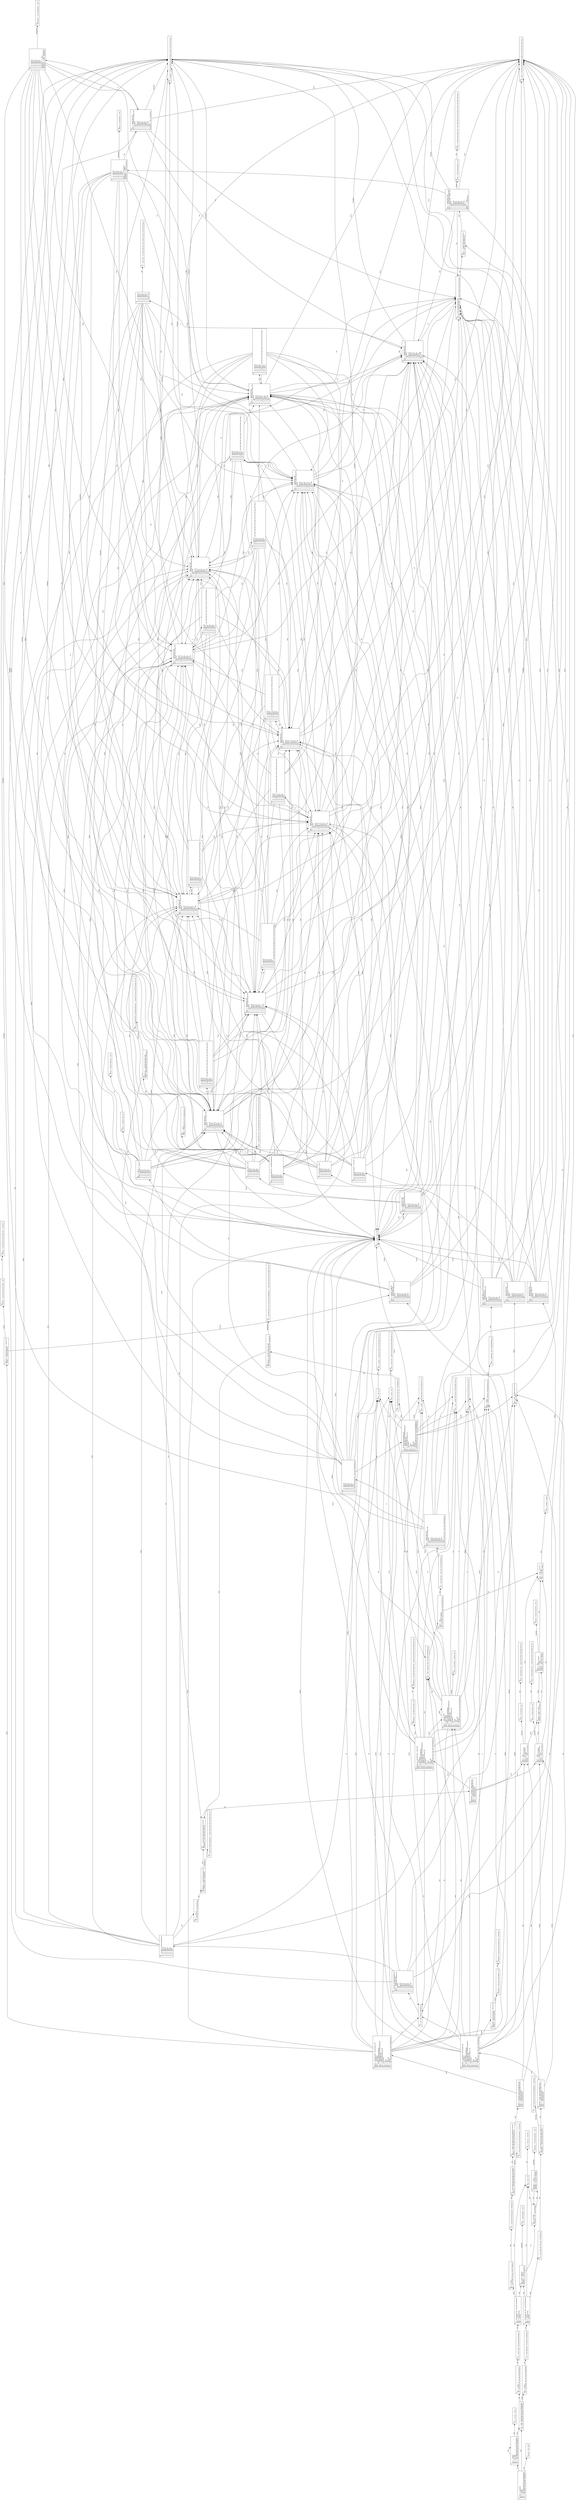 digraph y {
	edge [fontsize=10];
	node [shape=box,fontsize=10];
	orientation=landscape;
	rankdir=LR;
	/*
	margin=0.2;
	page="8.27,11.69"; // for A4 printing
	ratio=auto;
	*/

	q0 [label="0:\l  $accept -> . Prg $end\l  Prg -> . { $end }\l  Prg -> . Fct Prg\l  Fct -> . Tint Tmain $$1 TPo Args TPf BodyMain\l  Fct -> . Tint Tid $$2 TPo Args $$3 TPf BodyFct\l"];
	q1 [label="1:\l  Fct -> Tint . Tmain $$1 TPo Args TPf BodyMain\l  Fct -> Tint . Tid $$2 TPo Args $$3 TPf BodyFct\l"];
	q2 [label="2:\l  $accept -> Prg . $end\l"];
	q3 [label="3:\l  Prg -> . { $end }\l  Prg -> . Fct Prg\l  Prg -> Fct . Prg\l  Fct -> . Tint Tmain $$1 TPo Args TPf BodyMain\l  Fct -> . Tint Tid $$2 TPo Args $$3 TPf BodyFct\l"];
	q4 [label="4:\l  $$1 -> . { TPo }\l  Fct -> Tint Tmain . $$1 TPo Args TPf BodyMain\l"];
	q5 [label="5:\l  $$2 -> . { TPo }\l  Fct -> Tint Tid . $$2 TPo Args $$3 TPf BodyFct\l"];
	q6 [label="6:\l  Prg -> Fct Prg . { $end }\l"];
	q7 [label="7:\l  Fct -> Tint Tmain $$1 . TPo Args TPf BodyMain\l"];
	q8 [label="8:\l  Fct -> Tint Tid $$2 . TPo Args $$3 TPf BodyFct\l"];
	q9 [label="9:\l  Fct -> Tint Tmain $$1 TPo . Args TPf BodyMain\l  Args -> . { TPf }\l  Args -> . Arg ListeArgs\l  Arg -> . Tint Tid\l"];
	q10 [label="10:\l  Fct -> Tint Tid $$2 TPo . Args $$3 TPf BodyFct\l  Args -> . { TPf }\l  Args -> . Arg ListeArgs\l  Arg -> . Tint Tid\l"];
	q11 [label="11:\l  Arg -> Tint . Tid\l"];
	q12 [label="12:\l  Fct -> Tint Tmain $$1 TPo Args . TPf BodyMain\l"];
	q13 [label="13:\l  Args -> Arg . ListeArgs\l  ListeArgs -> . { TPf }\l  ListeArgs -> . Tvir Arg ListeArgs\l"];
	q14 [label="14:\l  $$3 -> . { TPf }\l  Fct -> Tint Tid $$2 TPo Args . $$3 TPf BodyFct\l"];
	q15 [label="15:\l  Arg -> Tint Tid . { Tvir TPf }\l"];
	q16 [label="16:\l  Fct -> Tint Tmain $$1 TPo Args TPf . BodyMain\l  BodyMain -> . TAo Decls Instrs Return TAf\l"];
	q17 [label="17:\l  Arg -> . Tint Tid\l  ListeArgs -> Tvir . Arg ListeArgs\l"];
	q18 [label="18:\l  Args -> Arg ListeArgs . { TPf }\l"];
	q19 [label="19:\l  Fct -> Tint Tid $$2 TPo Args $$3 . TPf BodyFct\l"];
	q20 [label="20:\l  BodyMain -> TAo . Decls Instrs Return TAf\l  Decls -> . { Tprint Tid Treturn Twhile Tfor Tif }\l  Decls -> . Tconst DeclList Tpv\l  Decls -> . Tint DeclList Tpv\l"];
	q21 [label="21:\l  Fct -> Tint Tmain $$1 TPo Args TPf BodyMain . { Tint $end }\l"];
	q22 [label="22:\l  ListeArgs -> . { TPf }\l  ListeArgs -> . Tvir Arg ListeArgs\l  ListeArgs -> Tvir Arg . ListeArgs\l"];
	q23 [label="23:\l  Fct -> Tint Tid $$2 TPo Args $$3 TPf . BodyFct\l  BodyFct -> . TAo $$4 Decls Instrs Return TAf\l"];
	q24 [label="24:\l  Decl1 -> . Tid\l  Decl1 -> . Tid $$11 Tegal E\l  Decls -> Tint . DeclList Tpv\l  DeclList -> . Decl1\l  DeclList -> . Decl1 Tvir DeclList\l"];
	q25 [label="25:\l  Decl1 -> . Tid\l  Decl1 -> . Tid $$11 Tegal E\l  Decls -> Tconst . DeclList Tpv\l  DeclList -> . Decl1\l  DeclList -> . Decl1 Tvir DeclList\l"];
	q26 [label="26:\l  BodyMain -> TAo Decls . Instrs Return TAf\l  Instrs -> . { Treturn }\l  Instrs -> . Instr Instrs\l  If -> . Tif TPo E TPf $$7 BodyBoucle\l  While -> . Twhile $$8 TPo E TPf $$9 BodyBoucle\l  Invoc -> . Tprint TPo E TPf\l  Invoc -> . Tid TPo $$10 Params TPf\l  Aff -> . Tid Tegal E\l  Instr -> . If\l  Instr -> . While\l  Instr -> . For\l  Instr -> . Invoc Tpv\l  Instr -> . Aff Tpv\l  For -> . Tfor TPo Decl1 Tpv E Tpv Instr TPf BodyBoucle\l"];
	q27 [label="27:\l  ListeArgs -> Tvir Arg ListeArgs . { TPf }\l"];
	q28 [label="28:\l  $$4 -> . { Tprint Tid Treturn Tconst Twhile Tfor Tif Tint }\l  BodyFct -> TAo . $$4 Decls Instrs Return TAf\l"];
	q29 [label="29:\l  Fct -> Tint Tid $$2 TPo Args $$3 TPf BodyFct . { Tint $end }\l"];
	q30 [label="30:\l  Decl1 -> Tid . { Tvir Tpv }\l  $$11 -> . { Tegal }\l  Decl1 -> Tid . $$11 Tegal E\l"];
	q31 [label="31:\l  DeclList -> Decl1 . { Tpv }\l  DeclList -> Decl1 . Tvir DeclList\l"];
	q32 [label="32:\l  Decls -> Tint DeclList . Tpv\l"];
	q33 [label="33:\l  Decls -> Tconst DeclList . Tpv\l"];
	q34 [label="34:\l  If -> Tif . TPo E TPf $$7 BodyBoucle\l"];
	q35 [label="35:\l  For -> Tfor . TPo Decl1 Tpv E Tpv Instr TPf BodyBoucle\l"];
	q36 [label="36:\l  $$8 -> . { TPo }\l  While -> Twhile . $$8 TPo E TPf $$9 BodyBoucle\l"];
	q37 [label="37:\l  Invoc -> Tid . TPo $$10 Params TPf\l  Aff -> Tid . Tegal E\l"];
	q38 [label="38:\l  Invoc -> Tprint . TPo E TPf\l"];
	q39 [label="39:\l  BodyMain -> TAo Decls Instrs . Return TAf\l  Return -> . Treturn E $$6 Tpv\l"];
	q40 [label="40:\l  Instrs -> . { Treturn TAf }\l  Instrs -> . Instr Instrs\l  Instrs -> Instr . Instrs\l  If -> . Tif TPo E TPf $$7 BodyBoucle\l  While -> . Twhile $$8 TPo E TPf $$9 BodyBoucle\l  Invoc -> . Tprint TPo E TPf\l  Invoc -> . Tid TPo $$10 Params TPf\l  Aff -> . Tid Tegal E\l  Instr -> . If\l  Instr -> . While\l  Instr -> . For\l  Instr -> . Invoc Tpv\l  Instr -> . Aff Tpv\l  For -> . Tfor TPo Decl1 Tpv E Tpv Instr TPf BodyBoucle\l"];
	q41 [label="41:\l  Instr -> If . { Tprint Tid Treturn TPf TAf Twhile Tfor Tif }\l"];
	q42 [label="42:\l  Instr -> While . { Tprint Tid Treturn TPf TAf Twhile Tfor Tif }\l"];
	q43 [label="43:\l  Instr -> Invoc . Tpv\l"];
	q44 [label="44:\l  Instr -> Aff . Tpv\l"];
	q45 [label="45:\l  Instr -> For . { Tprint Tid Treturn TPf TAf Twhile Tfor Tif }\l"];
	q46 [label="46:\l  BodyFct -> TAo $$4 . Decls Instrs Return TAf\l  Decls -> . { Tprint Tid Treturn Twhile Tfor Tif }\l  Decls -> . Tconst DeclList Tpv\l  Decls -> . Tint DeclList Tpv\l"];
	q47 [label="47:\l  Decl1 -> Tid $$11 . Tegal E\l"];
	q48 [label="48:\l  Decl1 -> . Tid\l  Decl1 -> . Tid $$11 Tegal E\l  DeclList -> . Decl1\l  DeclList -> . Decl1 Tvir DeclList\l  DeclList -> Decl1 Tvir . DeclList\l"];
	q49 [label="49:\l  Decls -> Tint DeclList Tpv . { Tprint Tid Treturn TAf Twhile Tfor Tif }\l"];
	q50 [label="50:\l  Decls -> Tconst DeclList Tpv . { Tprint Tid Treturn TAf Twhile Tfor Tif }\l"];
	q51 [label="51:\l  If -> Tif TPo . E TPf $$7 BodyBoucle\l  Invoc -> . Tprint TPo E TPf\l  Invoc -> . Tid TPo $$10 Params TPf\l  E -> . Tnumber\l  E -> . Tid\l  E -> . E Tplus E\l  E -> . E Tless E\l  E -> . E Tfois E\l  E -> . E Tdiv E\l  E -> . E Tcmp E\l  E -> . E Tinf E\l  E -> . E Tsup E\l  E -> . E Tand E\l  E -> . E Tor E\l  E -> . TPo E TPf\l  E -> . Invoc\l"];
	q52 [label="52:\l  Decl1 -> . Tid\l  Decl1 -> . Tid $$11 Tegal E\l  For -> Tfor TPo . Decl1 Tpv E Tpv Instr TPf BodyBoucle\l"];
	q53 [label="53:\l  While -> Twhile $$8 . TPo E TPf $$9 BodyBoucle\l"];
	q54 [label="54:\l  $$10 -> . { Tprint Tid Tnumber TPf TPo }\l  Invoc -> Tid TPo . $$10 Params TPf\l"];
	q55 [label="55:\l  Invoc -> . Tprint TPo E TPf\l  Invoc -> . Tid TPo $$10 Params TPf\l  Aff -> Tid Tegal . E\l  E -> . Tnumber\l  E -> . Tid\l  E -> . E Tplus E\l  E -> . E Tless E\l  E -> . E Tfois E\l  E -> . E Tdiv E\l  E -> . E Tcmp E\l  E -> . E Tinf E\l  E -> . E Tsup E\l  E -> . E Tand E\l  E -> . E Tor E\l  E -> . TPo E TPf\l  E -> . Invoc\l"];
	q56 [label="56:\l  Invoc -> . Tprint TPo E TPf\l  Invoc -> Tprint TPo . E TPf\l  Invoc -> . Tid TPo $$10 Params TPf\l  E -> . Tnumber\l  E -> . Tid\l  E -> . E Tplus E\l  E -> . E Tless E\l  E -> . E Tfois E\l  E -> . E Tdiv E\l  E -> . E Tcmp E\l  E -> . E Tinf E\l  E -> . E Tsup E\l  E -> . E Tand E\l  E -> . E Tor E\l  E -> . TPo E TPf\l  E -> . Invoc\l"];
	q57 [label="57:\l  Return -> Treturn . E $$6 Tpv\l  Invoc -> . Tprint TPo E TPf\l  Invoc -> . Tid TPo $$10 Params TPf\l  E -> . Tnumber\l  E -> . Tid\l  E -> . E Tplus E\l  E -> . E Tless E\l  E -> . E Tfois E\l  E -> . E Tdiv E\l  E -> . E Tcmp E\l  E -> . E Tinf E\l  E -> . E Tsup E\l  E -> . E Tand E\l  E -> . E Tor E\l  E -> . TPo E TPf\l  E -> . Invoc\l"];
	q58 [label="58:\l  BodyMain -> TAo Decls Instrs Return . TAf\l"];
	q59 [label="59:\l  Instrs -> Instr Instrs . { Treturn TAf }\l"];
	q60 [label="60:\l  Instr -> Invoc Tpv . { Tprint Tid Treturn TPf TAf Twhile Tfor Tif }\l"];
	q61 [label="61:\l  Instr -> Aff Tpv . { Tprint Tid Treturn TPf TAf Twhile Tfor Tif }\l"];
	q62 [label="62:\l  BodyFct -> TAo $$4 Decls . Instrs Return TAf\l  Instrs -> . { Treturn }\l  Instrs -> . Instr Instrs\l  If -> . Tif TPo E TPf $$7 BodyBoucle\l  While -> . Twhile $$8 TPo E TPf $$9 BodyBoucle\l  Invoc -> . Tprint TPo E TPf\l  Invoc -> . Tid TPo $$10 Params TPf\l  Aff -> . Tid Tegal E\l  Instr -> . If\l  Instr -> . While\l  Instr -> . For\l  Instr -> . Invoc Tpv\l  Instr -> . Aff Tpv\l  For -> . Tfor TPo Decl1 Tpv E Tpv Instr TPf BodyBoucle\l"];
	q63 [label="63:\l  Invoc -> . Tprint TPo E TPf\l  Invoc -> . Tid TPo $$10 Params TPf\l  Decl1 -> Tid $$11 Tegal . E\l  E -> . Tnumber\l  E -> . Tid\l  E -> . E Tplus E\l  E -> . E Tless E\l  E -> . E Tfois E\l  E -> . E Tdiv E\l  E -> . E Tcmp E\l  E -> . E Tinf E\l  E -> . E Tsup E\l  E -> . E Tand E\l  E -> . E Tor E\l  E -> . TPo E TPf\l  E -> . Invoc\l"];
	q64 [label="64:\l  DeclList -> Decl1 Tvir DeclList . { Tpv }\l"];
	q65 [label="65:\l  Invoc -> . Tprint TPo E TPf\l  Invoc -> . Tid TPo $$10 Params TPf\l  E -> . Tnumber\l  E -> . Tid\l  E -> . E Tplus E\l  E -> . E Tless E\l  E -> . E Tfois E\l  E -> . E Tdiv E\l  E -> . E Tcmp E\l  E -> . E Tinf E\l  E -> . E Tsup E\l  E -> . E Tand E\l  E -> . E Tor E\l  E -> . TPo E TPf\l  E -> TPo . E TPf\l  E -> . Invoc\l"];
	q66 [label="66:\l  E -> Tnumber . { Tor Tand Tfois Tdiv Tless Tplus Tvir Tpv TPf Tsup Tinf Tcmp }\l"];
	q67 [label="67:\l  Invoc -> Tid . TPo $$10 Params TPf\l  E -> Tid . { Tor Tand Tfois Tdiv Tless Tplus Tvir Tpv TPf Tsup Tinf Tcmp }\l"];
	q68 [label="68:\l  If -> Tif TPo E . TPf $$7 BodyBoucle\l  E -> E . Tplus E\l  E -> E . Tless E\l  E -> E . Tfois E\l  E -> E . Tdiv E\l  E -> E . Tcmp E\l  E -> E . Tinf E\l  E -> E . Tsup E\l  E -> E . Tand E\l  E -> E . Tor E\l"];
	q69 [label="69:\l  E -> Invoc . { Tor Tand Tfois Tdiv Tless Tplus Tvir Tpv TPf Tsup Tinf Tcmp }\l"];
	q70 [label="70:\l  For -> Tfor TPo Decl1 . Tpv E Tpv Instr TPf BodyBoucle\l"];
	q71 [label="71:\l  While -> Twhile $$8 TPo . E TPf $$9 BodyBoucle\l  Invoc -> . Tprint TPo E TPf\l  Invoc -> . Tid TPo $$10 Params TPf\l  E -> . Tnumber\l  E -> . Tid\l  E -> . E Tplus E\l  E -> . E Tless E\l  E -> . E Tfois E\l  E -> . E Tdiv E\l  E -> . E Tcmp E\l  E -> . E Tinf E\l  E -> . E Tsup E\l  E -> . E Tand E\l  E -> . E Tor E\l  E -> . TPo E TPf\l  E -> . Invoc\l"];
	q72 [label="72:\l  Invoc -> . Tprint TPo E TPf\l  Invoc -> . Tid TPo $$10 Params TPf\l  Invoc -> Tid TPo $$10 . Params TPf\l  E -> . Tnumber\l  E -> . Tid\l  E -> . E Tplus E\l  E -> . E Tless E\l  E -> . E Tfois E\l  E -> . E Tdiv E\l  E -> . E Tcmp E\l  E -> . E Tinf E\l  E -> . E Tsup E\l  E -> . E Tand E\l  E -> . E Tor E\l  E -> . TPo E TPf\l  E -> . Invoc\l  Params -> . { TPf }\l  Params -> . E ParamNext\l"];
	q73 [label="73:\l  Aff -> Tid Tegal E . { Tpv }\l  E -> E . Tplus E\l  E -> E . Tless E\l  E -> E . Tfois E\l  E -> E . Tdiv E\l  E -> E . Tcmp E\l  E -> E . Tinf E\l  E -> E . Tsup E\l  E -> E . Tand E\l  E -> E . Tor E\l"];
	q74 [label="74:\l  Invoc -> Tprint TPo E . TPf\l  E -> E . Tplus E\l  E -> E . Tless E\l  E -> E . Tfois E\l  E -> E . Tdiv E\l  E -> E . Tcmp E\l  E -> E . Tinf E\l  E -> E . Tsup E\l  E -> E . Tand E\l  E -> E . Tor E\l"];
	q75 [label="75:\l  $$6 -> . { Tpv }\l  Return -> Treturn E . $$6 Tpv\l  E -> E . Tplus E\l  E -> E . Tless E\l  E -> E . Tfois E\l  E -> E . Tdiv E\l  E -> E . Tcmp E\l  E -> E . Tinf E\l  E -> E . Tsup E\l  E -> E . Tand E\l  E -> E . Tor E\l"];
	q76 [label="76:\l  BodyMain -> TAo Decls Instrs Return TAf . { Tint $end }\l"];
	q77 [label="77:\l  BodyFct -> TAo $$4 Decls Instrs . Return TAf\l  Return -> . Treturn E $$6 Tpv\l"];
	q78 [label="78:\l  Decl1 -> Tid $$11 Tegal E . { Tvir Tpv }\l  E -> E . Tplus E\l  E -> E . Tless E\l  E -> E . Tfois E\l  E -> E . Tdiv E\l  E -> E . Tcmp E\l  E -> E . Tinf E\l  E -> E . Tsup E\l  E -> E . Tand E\l  E -> E . Tor E\l"];
	q79 [label="79:\l  E -> E . Tplus E\l  E -> E . Tless E\l  E -> E . Tfois E\l  E -> E . Tdiv E\l  E -> E . Tcmp E\l  E -> E . Tinf E\l  E -> E . Tsup E\l  E -> E . Tand E\l  E -> E . Tor E\l  E -> TPo E . TPf\l"];
	q80 [label="80:\l  Invoc -> . Tprint TPo E TPf\l  Invoc -> . Tid TPo $$10 Params TPf\l  E -> . Tnumber\l  E -> . Tid\l  E -> . E Tplus E\l  E -> . E Tless E\l  E -> . E Tfois E\l  E -> . E Tdiv E\l  E -> . E Tcmp E\l  E -> E Tcmp . E\l  E -> . E Tinf E\l  E -> . E Tsup E\l  E -> . E Tand E\l  E -> . E Tor E\l  E -> . TPo E TPf\l  E -> . Invoc\l"];
	q81 [label="81:\l  Invoc -> . Tprint TPo E TPf\l  Invoc -> . Tid TPo $$10 Params TPf\l  E -> . Tnumber\l  E -> . Tid\l  E -> . E Tplus E\l  E -> . E Tless E\l  E -> . E Tfois E\l  E -> . E Tdiv E\l  E -> . E Tcmp E\l  E -> . E Tinf E\l  E -> E Tinf . E\l  E -> . E Tsup E\l  E -> . E Tand E\l  E -> . E Tor E\l  E -> . TPo E TPf\l  E -> . Invoc\l"];
	q82 [label="82:\l  Invoc -> . Tprint TPo E TPf\l  Invoc -> . Tid TPo $$10 Params TPf\l  E -> . Tnumber\l  E -> . Tid\l  E -> . E Tplus E\l  E -> . E Tless E\l  E -> . E Tfois E\l  E -> . E Tdiv E\l  E -> . E Tcmp E\l  E -> . E Tinf E\l  E -> . E Tsup E\l  E -> E Tsup . E\l  E -> . E Tand E\l  E -> . E Tor E\l  E -> . TPo E TPf\l  E -> . Invoc\l"];
	q83 [label="83:\l  $$7 -> . { TAo }\l  If -> Tif TPo E TPf . $$7 BodyBoucle\l"];
	q84 [label="84:\l  Invoc -> . Tprint TPo E TPf\l  Invoc -> . Tid TPo $$10 Params TPf\l  E -> . Tnumber\l  E -> . Tid\l  E -> . E Tplus E\l  E -> E Tplus . E\l  E -> . E Tless E\l  E -> . E Tfois E\l  E -> . E Tdiv E\l  E -> . E Tcmp E\l  E -> . E Tinf E\l  E -> . E Tsup E\l  E -> . E Tand E\l  E -> . E Tor E\l  E -> . TPo E TPf\l  E -> . Invoc\l"];
	q85 [label="85:\l  Invoc -> . Tprint TPo E TPf\l  Invoc -> . Tid TPo $$10 Params TPf\l  E -> . Tnumber\l  E -> . Tid\l  E -> . E Tplus E\l  E -> . E Tless E\l  E -> E Tless . E\l  E -> . E Tfois E\l  E -> . E Tdiv E\l  E -> . E Tcmp E\l  E -> . E Tinf E\l  E -> . E Tsup E\l  E -> . E Tand E\l  E -> . E Tor E\l  E -> . TPo E TPf\l  E -> . Invoc\l"];
	q86 [label="86:\l  Invoc -> . Tprint TPo E TPf\l  Invoc -> . Tid TPo $$10 Params TPf\l  E -> . Tnumber\l  E -> . Tid\l  E -> . E Tplus E\l  E -> . E Tless E\l  E -> . E Tfois E\l  E -> . E Tdiv E\l  E -> E Tdiv . E\l  E -> . E Tcmp E\l  E -> . E Tinf E\l  E -> . E Tsup E\l  E -> . E Tand E\l  E -> . E Tor E\l  E -> . TPo E TPf\l  E -> . Invoc\l"];
	q87 [label="87:\l  Invoc -> . Tprint TPo E TPf\l  Invoc -> . Tid TPo $$10 Params TPf\l  E -> . Tnumber\l  E -> . Tid\l  E -> . E Tplus E\l  E -> . E Tless E\l  E -> . E Tfois E\l  E -> E Tfois . E\l  E -> . E Tdiv E\l  E -> . E Tcmp E\l  E -> . E Tinf E\l  E -> . E Tsup E\l  E -> . E Tand E\l  E -> . E Tor E\l  E -> . TPo E TPf\l  E -> . Invoc\l"];
	q88 [label="88:\l  Invoc -> . Tprint TPo E TPf\l  Invoc -> . Tid TPo $$10 Params TPf\l  E -> . Tnumber\l  E -> . Tid\l  E -> . E Tplus E\l  E -> . E Tless E\l  E -> . E Tfois E\l  E -> . E Tdiv E\l  E -> . E Tcmp E\l  E -> . E Tinf E\l  E -> . E Tsup E\l  E -> . E Tand E\l  E -> E Tand . E\l  E -> . E Tor E\l  E -> . TPo E TPf\l  E -> . Invoc\l"];
	q89 [label="89:\l  Invoc -> . Tprint TPo E TPf\l  Invoc -> . Tid TPo $$10 Params TPf\l  E -> . Tnumber\l  E -> . Tid\l  E -> . E Tplus E\l  E -> . E Tless E\l  E -> . E Tfois E\l  E -> . E Tdiv E\l  E -> . E Tcmp E\l  E -> . E Tinf E\l  E -> . E Tsup E\l  E -> . E Tand E\l  E -> . E Tor E\l  E -> E Tor . E\l  E -> . TPo E TPf\l  E -> . Invoc\l"];
	q90 [label="90:\l  Invoc -> . Tprint TPo E TPf\l  Invoc -> . Tid TPo $$10 Params TPf\l  E -> . Tnumber\l  E -> . Tid\l  E -> . E Tplus E\l  E -> . E Tless E\l  E -> . E Tfois E\l  E -> . E Tdiv E\l  E -> . E Tcmp E\l  E -> . E Tinf E\l  E -> . E Tsup E\l  E -> . E Tand E\l  E -> . E Tor E\l  E -> . TPo E TPf\l  E -> . Invoc\l  For -> Tfor TPo Decl1 Tpv . E Tpv Instr TPf BodyBoucle\l"];
	q91 [label="91:\l  While -> Twhile $$8 TPo E . TPf $$9 BodyBoucle\l  E -> E . Tplus E\l  E -> E . Tless E\l  E -> E . Tfois E\l  E -> E . Tdiv E\l  E -> E . Tcmp E\l  E -> E . Tinf E\l  E -> E . Tsup E\l  E -> E . Tand E\l  E -> E . Tor E\l"];
	q92 [label="92:\l  E -> E . Tplus E\l  E -> E . Tless E\l  E -> E . Tfois E\l  E -> E . Tdiv E\l  E -> E . Tcmp E\l  E -> E . Tinf E\l  E -> E . Tsup E\l  E -> E . Tand E\l  E -> E . Tor E\l  Params -> E . ParamNext\l  ParamNext -> . { TPf }\l  ParamNext -> . Tvir E ParamNext\l"];
	q93 [label="93:\l  Invoc -> Tid TPo $$10 Params . TPf\l"];
	q94 [label="94:\l  Invoc -> Tprint TPo E TPf . { Tor Tand Tfois Tdiv Tless Tplus Tvir Tpv TPf Tsup Tinf Tcmp }\l"];
	q95 [label="95:\l  Return -> Treturn E $$6 . Tpv\l"];
	q96 [label="96:\l  BodyFct -> TAo $$4 Decls Instrs Return . TAf\l"];
	q97 [label="97:\l  E -> TPo E TPf . { Tor Tand Tfois Tdiv Tless Tplus Tvir Tpv TPf Tsup Tinf Tcmp }\l"];
	q98 [label="98:\l  E -> E . Tplus E\l  E -> E . Tless E\l  E -> E . Tfois E\l  E -> E . Tdiv E\l  E -> E . Tcmp E\l  E -> E Tcmp E . { Tor Tand Tfois Tdiv Tless Tplus Tvir Tpv TPf Tsup Tinf Tcmp }\l  E -> E . Tinf E\l  E -> E . Tsup E\l  E -> E . Tand E\l  E -> E . Tor E\l"];
	q99 [label="99:\l  E -> E . Tplus E\l  E -> E . Tless E\l  E -> E . Tfois E\l  E -> E . Tdiv E\l  E -> E . Tcmp E\l  E -> E . Tinf E\l  E -> E Tinf E . { Tor Tand Tfois Tdiv Tless Tplus Tvir Tpv TPf Tsup Tinf Tcmp }\l  E -> E . Tsup E\l  E -> E . Tand E\l  E -> E . Tor E\l"];
	q100 [label="100:\l  E -> E . Tplus E\l  E -> E . Tless E\l  E -> E . Tfois E\l  E -> E . Tdiv E\l  E -> E . Tcmp E\l  E -> E . Tinf E\l  E -> E . Tsup E\l  E -> E Tsup E . { Tor Tand Tfois Tdiv Tless Tplus Tvir Tpv TPf Tsup Tinf Tcmp }\l  E -> E . Tand E\l  E -> E . Tor E\l"];
	q101 [label="101:\l  BodyBoucle -> . TAo $$5 Decls Instrs TAf\l  If -> Tif TPo E TPf $$7 . BodyBoucle\l"];
	q102 [label="102:\l  E -> E . Tplus E\l  E -> E Tplus E . { Tor Tand Tfois Tdiv Tless Tplus Tvir Tpv TPf Tsup Tinf Tcmp }\l  E -> E . Tless E\l  E -> E . Tfois E\l  E -> E . Tdiv E\l  E -> E . Tcmp E\l  E -> E . Tinf E\l  E -> E . Tsup E\l  E -> E . Tand E\l  E -> E . Tor E\l"];
	q103 [label="103:\l  E -> E . Tplus E\l  E -> E . Tless E\l  E -> E Tless E . { Tor Tand Tfois Tdiv Tless Tplus Tvir Tpv TPf Tsup Tinf Tcmp }\l  E -> E . Tfois E\l  E -> E . Tdiv E\l  E -> E . Tcmp E\l  E -> E . Tinf E\l  E -> E . Tsup E\l  E -> E . Tand E\l  E -> E . Tor E\l"];
	q104 [label="104:\l  E -> E . Tplus E\l  E -> E . Tless E\l  E -> E . Tfois E\l  E -> E . Tdiv E\l  E -> E Tdiv E . { Tor Tand Tfois Tdiv Tless Tplus Tvir Tpv TPf Tsup Tinf Tcmp }\l  E -> E . Tcmp E\l  E -> E . Tinf E\l  E -> E . Tsup E\l  E -> E . Tand E\l  E -> E . Tor E\l"];
	q105 [label="105:\l  E -> E . Tplus E\l  E -> E . Tless E\l  E -> E . Tfois E\l  E -> E Tfois E . { Tor Tand Tfois Tdiv Tless Tplus Tvir Tpv TPf Tsup Tinf Tcmp }\l  E -> E . Tdiv E\l  E -> E . Tcmp E\l  E -> E . Tinf E\l  E -> E . Tsup E\l  E -> E . Tand E\l  E -> E . Tor E\l"];
	q106 [label="106:\l  E -> E . Tplus E\l  E -> E . Tless E\l  E -> E . Tfois E\l  E -> E . Tdiv E\l  E -> E . Tcmp E\l  E -> E . Tinf E\l  E -> E . Tsup E\l  E -> E . Tand E\l  E -> E Tand E . { Tor Tand Tfois Tdiv Tless Tplus Tvir Tpv TPf Tsup Tinf Tcmp }\l  E -> E . Tor E\l"];
	q107 [label="107:\l  E -> E . Tplus E\l  E -> E . Tless E\l  E -> E . Tfois E\l  E -> E . Tdiv E\l  E -> E . Tcmp E\l  E -> E . Tinf E\l  E -> E . Tsup E\l  E -> E . Tand E\l  E -> E . Tor E\l  E -> E Tor E . { Tor Tand Tfois Tdiv Tless Tplus Tvir Tpv TPf Tsup Tinf Tcmp }\l"];
	q108 [label="108:\l  E -> E . Tplus E\l  E -> E . Tless E\l  E -> E . Tfois E\l  E -> E . Tdiv E\l  E -> E . Tcmp E\l  E -> E . Tinf E\l  E -> E . Tsup E\l  E -> E . Tand E\l  E -> E . Tor E\l  For -> Tfor TPo Decl1 Tpv E . Tpv Instr TPf BodyBoucle\l"];
	q109 [label="109:\l  $$9 -> . { TAo }\l  While -> Twhile $$8 TPo E TPf . $$9 BodyBoucle\l"];
	q110 [label="110:\l  Invoc -> . Tprint TPo E TPf\l  Invoc -> . Tid TPo $$10 Params TPf\l  E -> . Tnumber\l  E -> . Tid\l  E -> . E Tplus E\l  E -> . E Tless E\l  E -> . E Tfois E\l  E -> . E Tdiv E\l  E -> . E Tcmp E\l  E -> . E Tinf E\l  E -> . E Tsup E\l  E -> . E Tand E\l  E -> . E Tor E\l  E -> . TPo E TPf\l  E -> . Invoc\l  ParamNext -> Tvir . E ParamNext\l"];
	q111 [label="111:\l  Params -> E ParamNext . { TPf }\l"];
	q112 [label="112:\l  Invoc -> Tid TPo $$10 Params TPf . { Tor Tand Tfois Tdiv Tless Tplus Tvir Tpv TPf Tsup Tinf Tcmp }\l"];
	q113 [label="113:\l  Return -> Treturn E $$6 Tpv . { TAf }\l"];
	q114 [label="114:\l  BodyFct -> TAo $$4 Decls Instrs Return TAf . { Tint $end }\l"];
	q115 [label="115:\l  $$5 -> . { Tprint Tid TAf Tconst Twhile Tfor Tif Tint }\l  BodyBoucle -> TAo . $$5 Decls Instrs TAf\l"];
	q116 [label="116:\l  If -> Tif TPo E TPf $$7 BodyBoucle . { Tprint Tid Treturn TPf TAf Twhile Tfor Tif }\l"];
	q117 [label="117:\l  If -> . Tif TPo E TPf $$7 BodyBoucle\l  While -> . Twhile $$8 TPo E TPf $$9 BodyBoucle\l  Invoc -> . Tprint TPo E TPf\l  Invoc -> . Tid TPo $$10 Params TPf\l  Aff -> . Tid Tegal E\l  Instr -> . If\l  Instr -> . While\l  Instr -> . For\l  Instr -> . Invoc Tpv\l  Instr -> . Aff Tpv\l  For -> . Tfor TPo Decl1 Tpv E Tpv Instr TPf BodyBoucle\l  For -> Tfor TPo Decl1 Tpv E Tpv . Instr TPf BodyBoucle\l"];
	q118 [label="118:\l  BodyBoucle -> . TAo $$5 Decls Instrs TAf\l  While -> Twhile $$8 TPo E TPf $$9 . BodyBoucle\l"];
	q119 [label="119:\l  E -> E . Tplus E\l  E -> E . Tless E\l  E -> E . Tfois E\l  E -> E . Tdiv E\l  E -> E . Tcmp E\l  E -> E . Tinf E\l  E -> E . Tsup E\l  E -> E . Tand E\l  E -> E . Tor E\l  ParamNext -> . { TPf }\l  ParamNext -> . Tvir E ParamNext\l  ParamNext -> Tvir E . ParamNext\l"];
	q120 [label="120:\l  BodyBoucle -> TAo $$5 . Decls Instrs TAf\l  Decls -> . { Tprint Tid TAf Twhile Tfor Tif }\l  Decls -> . Tconst DeclList Tpv\l  Decls -> . Tint DeclList Tpv\l"];
	q121 [label="121:\l  For -> Tfor TPo Decl1 Tpv E Tpv Instr . TPf BodyBoucle\l"];
	q122 [label="122:\l  While -> Twhile $$8 TPo E TPf $$9 BodyBoucle . { Tprint Tid Treturn TPf TAf Twhile Tfor Tif }\l"];
	q123 [label="123:\l  ParamNext -> Tvir E ParamNext . { TPf }\l"];
	q124 [label="124:\l  BodyBoucle -> TAo $$5 Decls . Instrs TAf\l  Instrs -> . { TAf }\l  Instrs -> . Instr Instrs\l  If -> . Tif TPo E TPf $$7 BodyBoucle\l  While -> . Twhile $$8 TPo E TPf $$9 BodyBoucle\l  Invoc -> . Tprint TPo E TPf\l  Invoc -> . Tid TPo $$10 Params TPf\l  Aff -> . Tid Tegal E\l  Instr -> . If\l  Instr -> . While\l  Instr -> . For\l  Instr -> . Invoc Tpv\l  Instr -> . Aff Tpv\l  For -> . Tfor TPo Decl1 Tpv E Tpv Instr TPf BodyBoucle\l"];
	q125 [label="125:\l  BodyBoucle -> . TAo $$5 Decls Instrs TAf\l  For -> Tfor TPo Decl1 Tpv E Tpv Instr TPf . BodyBoucle\l"];
	q126 [label="126:\l  BodyBoucle -> TAo $$5 Decls Instrs . TAf\l"];
	q127 [label="127:\l  For -> Tfor TPo Decl1 Tpv E Tpv Instr TPf BodyBoucle . { Tprint Tid Treturn TPf TAf Twhile Tfor Tif }\l"];
	q128 [label="128:\l  BodyBoucle -> TAo $$5 Decls Instrs TAf . { Tprint Tid Treturn TPf TAf Twhile Tfor Tif }\l"];

	q0 -> q1 [label="Tint"];
	q0 -> q2 [label="Prg"];
	q0 -> q3 [label="Fct"];
	q1 -> q4 [label="Tmain"];
	q1 -> q5 [label="Tid"];
	q3 -> q1 [label="Tint"];
	q3 -> q6 [label="Prg"];
	q3 -> q3 [label="Fct"];
	q4 -> q7 [label="$$1"];
	q5 -> q8 [label="$$2"];
	q7 -> q9 [label="TPo"];
	q8 -> q10 [label="TPo"];
	q9 -> q11 [label="Tint"];
	q9 -> q12 [label="Args"];
	q9 -> q13 [label="Arg"];
	q10 -> q11 [label="Tint"];
	q10 -> q14 [label="Args"];
	q10 -> q13 [label="Arg"];
	q11 -> q15 [label="Tid"];
	q12 -> q16 [label="TPf"];
	q13 -> q17 [label="Tvir"];
	q13 -> q18 [label="ListeArgs"];
	q14 -> q19 [label="$$3"];
	q16 -> q20 [label="TAo"];
	q16 -> q21 [label="BodyMain"];
	q17 -> q11 [label="Tint"];
	q17 -> q22 [label="Arg"];
	q19 -> q23 [label="TPf"];
	q20 -> q24 [label="Tint"];
	q20 -> q25 [label="Tconst"];
	q20 -> q26 [label="Decls"];
	q22 -> q17 [label="Tvir"];
	q22 -> q27 [label="ListeArgs"];
	q23 -> q28 [label="TAo"];
	q23 -> q29 [label="BodyFct"];
	q24 -> q30 [label="Tid"];
	q24 -> q31 [label="Decl1"];
	q24 -> q32 [label="DeclList"];
	q25 -> q30 [label="Tid"];
	q25 -> q31 [label="Decl1"];
	q25 -> q33 [label="DeclList"];
	q26 -> q34 [label="Tif"];
	q26 -> q35 [label="Tfor"];
	q26 -> q36 [label="Twhile"];
	q26 -> q37 [label="Tid"];
	q26 -> q38 [label="Tprint"];
	q26 -> q39 [label="Instrs"];
	q26 -> q40 [label="Instr"];
	q26 -> q41 [label="If"];
	q26 -> q42 [label="While"];
	q26 -> q43 [label="Invoc"];
	q26 -> q44 [label="Aff"];
	q26 -> q45 [label="For"];
	q28 -> q46 [label="$$4"];
	q30 -> q47 [label="$$11"];
	q31 -> q48 [label="Tvir"];
	q32 -> q49 [label="Tpv"];
	q33 -> q50 [label="Tpv"];
	q34 -> q51 [label="TPo"];
	q35 -> q52 [label="TPo"];
	q36 -> q53 [label="$$8"];
	q37 -> q54 [label="TPo"];
	q37 -> q55 [label="Tegal"];
	q38 -> q56 [label="TPo"];
	q39 -> q57 [label="Treturn"];
	q39 -> q58 [label="Return"];
	q40 -> q34 [label="Tif"];
	q40 -> q35 [label="Tfor"];
	q40 -> q36 [label="Twhile"];
	q40 -> q37 [label="Tid"];
	q40 -> q38 [label="Tprint"];
	q40 -> q59 [label="Instrs"];
	q40 -> q40 [label="Instr"];
	q40 -> q41 [label="If"];
	q40 -> q42 [label="While"];
	q40 -> q43 [label="Invoc"];
	q40 -> q44 [label="Aff"];
	q40 -> q45 [label="For"];
	q43 -> q60 [label="Tpv"];
	q44 -> q61 [label="Tpv"];
	q46 -> q24 [label="Tint"];
	q46 -> q25 [label="Tconst"];
	q46 -> q62 [label="Decls"];
	q47 -> q63 [label="Tegal"];
	q48 -> q30 [label="Tid"];
	q48 -> q31 [label="Decl1"];
	q48 -> q64 [label="DeclList"];
	q51 -> q65 [label="TPo"];
	q51 -> q66 [label="Tnumber"];
	q51 -> q67 [label="Tid"];
	q51 -> q38 [label="Tprint"];
	q51 -> q68 [label="E"];
	q51 -> q69 [label="Invoc"];
	q52 -> q30 [label="Tid"];
	q52 -> q70 [label="Decl1"];
	q53 -> q71 [label="TPo"];
	q54 -> q72 [label="$$10"];
	q55 -> q65 [label="TPo"];
	q55 -> q66 [label="Tnumber"];
	q55 -> q67 [label="Tid"];
	q55 -> q38 [label="Tprint"];
	q55 -> q73 [label="E"];
	q55 -> q69 [label="Invoc"];
	q56 -> q65 [label="TPo"];
	q56 -> q66 [label="Tnumber"];
	q56 -> q67 [label="Tid"];
	q56 -> q38 [label="Tprint"];
	q56 -> q74 [label="E"];
	q56 -> q69 [label="Invoc"];
	q57 -> q65 [label="TPo"];
	q57 -> q66 [label="Tnumber"];
	q57 -> q67 [label="Tid"];
	q57 -> q38 [label="Tprint"];
	q57 -> q75 [label="E"];
	q57 -> q69 [label="Invoc"];
	q58 -> q76 [label="TAf"];
	q62 -> q34 [label="Tif"];
	q62 -> q35 [label="Tfor"];
	q62 -> q36 [label="Twhile"];
	q62 -> q37 [label="Tid"];
	q62 -> q38 [label="Tprint"];
	q62 -> q77 [label="Instrs"];
	q62 -> q40 [label="Instr"];
	q62 -> q41 [label="If"];
	q62 -> q42 [label="While"];
	q62 -> q43 [label="Invoc"];
	q62 -> q44 [label="Aff"];
	q62 -> q45 [label="For"];
	q63 -> q65 [label="TPo"];
	q63 -> q66 [label="Tnumber"];
	q63 -> q67 [label="Tid"];
	q63 -> q38 [label="Tprint"];
	q63 -> q78 [label="E"];
	q63 -> q69 [label="Invoc"];
	q65 -> q65 [label="TPo"];
	q65 -> q66 [label="Tnumber"];
	q65 -> q67 [label="Tid"];
	q65 -> q38 [label="Tprint"];
	q65 -> q79 [label="E"];
	q65 -> q69 [label="Invoc"];
	q67 -> q54 [label="TPo"];
	q68 -> q80 [label="Tcmp"];
	q68 -> q81 [label="Tinf"];
	q68 -> q82 [label="Tsup"];
	q68 -> q83 [label="TPf"];
	q68 -> q84 [label="Tplus"];
	q68 -> q85 [label="Tless"];
	q68 -> q86 [label="Tdiv"];
	q68 -> q87 [label="Tfois"];
	q68 -> q88 [label="Tand"];
	q68 -> q89 [label="Tor"];
	q70 -> q90 [label="Tpv"];
	q71 -> q65 [label="TPo"];
	q71 -> q66 [label="Tnumber"];
	q71 -> q67 [label="Tid"];
	q71 -> q38 [label="Tprint"];
	q71 -> q91 [label="E"];
	q71 -> q69 [label="Invoc"];
	q72 -> q65 [label="TPo"];
	q72 -> q66 [label="Tnumber"];
	q72 -> q67 [label="Tid"];
	q72 -> q38 [label="Tprint"];
	q72 -> q92 [label="E"];
	q72 -> q69 [label="Invoc"];
	q72 -> q93 [label="Params"];
	q73 -> q80 [label="Tcmp"];
	q73 -> q81 [label="Tinf"];
	q73 -> q82 [label="Tsup"];
	q73 -> q84 [label="Tplus"];
	q73 -> q85 [label="Tless"];
	q73 -> q86 [label="Tdiv"];
	q73 -> q87 [label="Tfois"];
	q73 -> q88 [label="Tand"];
	q73 -> q89 [label="Tor"];
	q74 -> q80 [label="Tcmp"];
	q74 -> q81 [label="Tinf"];
	q74 -> q82 [label="Tsup"];
	q74 -> q94 [label="TPf"];
	q74 -> q84 [label="Tplus"];
	q74 -> q85 [label="Tless"];
	q74 -> q86 [label="Tdiv"];
	q74 -> q87 [label="Tfois"];
	q74 -> q88 [label="Tand"];
	q74 -> q89 [label="Tor"];
	q75 -> q80 [label="Tcmp"];
	q75 -> q81 [label="Tinf"];
	q75 -> q82 [label="Tsup"];
	q75 -> q84 [label="Tplus"];
	q75 -> q85 [label="Tless"];
	q75 -> q86 [label="Tdiv"];
	q75 -> q87 [label="Tfois"];
	q75 -> q88 [label="Tand"];
	q75 -> q89 [label="Tor"];
	q75 -> q95 [label="$$6"];
	q77 -> q57 [label="Treturn"];
	q77 -> q96 [label="Return"];
	q78 -> q80 [label="Tcmp"];
	q78 -> q81 [label="Tinf"];
	q78 -> q82 [label="Tsup"];
	q78 -> q84 [label="Tplus"];
	q78 -> q85 [label="Tless"];
	q78 -> q86 [label="Tdiv"];
	q78 -> q87 [label="Tfois"];
	q78 -> q88 [label="Tand"];
	q78 -> q89 [label="Tor"];
	q79 -> q80 [label="Tcmp"];
	q79 -> q81 [label="Tinf"];
	q79 -> q82 [label="Tsup"];
	q79 -> q97 [label="TPf"];
	q79 -> q84 [label="Tplus"];
	q79 -> q85 [label="Tless"];
	q79 -> q86 [label="Tdiv"];
	q79 -> q87 [label="Tfois"];
	q79 -> q88 [label="Tand"];
	q79 -> q89 [label="Tor"];
	q80 -> q65 [label="TPo"];
	q80 -> q66 [label="Tnumber"];
	q80 -> q67 [label="Tid"];
	q80 -> q38 [label="Tprint"];
	q80 -> q98 [label="E"];
	q80 -> q69 [label="Invoc"];
	q81 -> q65 [label="TPo"];
	q81 -> q66 [label="Tnumber"];
	q81 -> q67 [label="Tid"];
	q81 -> q38 [label="Tprint"];
	q81 -> q99 [label="E"];
	q81 -> q69 [label="Invoc"];
	q82 -> q65 [label="TPo"];
	q82 -> q66 [label="Tnumber"];
	q82 -> q67 [label="Tid"];
	q82 -> q38 [label="Tprint"];
	q82 -> q100 [label="E"];
	q82 -> q69 [label="Invoc"];
	q83 -> q101 [label="$$7"];
	q84 -> q65 [label="TPo"];
	q84 -> q66 [label="Tnumber"];
	q84 -> q67 [label="Tid"];
	q84 -> q38 [label="Tprint"];
	q84 -> q102 [label="E"];
	q84 -> q69 [label="Invoc"];
	q85 -> q65 [label="TPo"];
	q85 -> q66 [label="Tnumber"];
	q85 -> q67 [label="Tid"];
	q85 -> q38 [label="Tprint"];
	q85 -> q103 [label="E"];
	q85 -> q69 [label="Invoc"];
	q86 -> q65 [label="TPo"];
	q86 -> q66 [label="Tnumber"];
	q86 -> q67 [label="Tid"];
	q86 -> q38 [label="Tprint"];
	q86 -> q104 [label="E"];
	q86 -> q69 [label="Invoc"];
	q87 -> q65 [label="TPo"];
	q87 -> q66 [label="Tnumber"];
	q87 -> q67 [label="Tid"];
	q87 -> q38 [label="Tprint"];
	q87 -> q105 [label="E"];
	q87 -> q69 [label="Invoc"];
	q88 -> q65 [label="TPo"];
	q88 -> q66 [label="Tnumber"];
	q88 -> q67 [label="Tid"];
	q88 -> q38 [label="Tprint"];
	q88 -> q106 [label="E"];
	q88 -> q69 [label="Invoc"];
	q89 -> q65 [label="TPo"];
	q89 -> q66 [label="Tnumber"];
	q89 -> q67 [label="Tid"];
	q89 -> q38 [label="Tprint"];
	q89 -> q107 [label="E"];
	q89 -> q69 [label="Invoc"];
	q90 -> q65 [label="TPo"];
	q90 -> q66 [label="Tnumber"];
	q90 -> q67 [label="Tid"];
	q90 -> q38 [label="Tprint"];
	q90 -> q108 [label="E"];
	q90 -> q69 [label="Invoc"];
	q91 -> q80 [label="Tcmp"];
	q91 -> q81 [label="Tinf"];
	q91 -> q82 [label="Tsup"];
	q91 -> q109 [label="TPf"];
	q91 -> q84 [label="Tplus"];
	q91 -> q85 [label="Tless"];
	q91 -> q86 [label="Tdiv"];
	q91 -> q87 [label="Tfois"];
	q91 -> q88 [label="Tand"];
	q91 -> q89 [label="Tor"];
	q92 -> q80 [label="Tcmp"];
	q92 -> q81 [label="Tinf"];
	q92 -> q82 [label="Tsup"];
	q92 -> q110 [label="Tvir"];
	q92 -> q84 [label="Tplus"];
	q92 -> q85 [label="Tless"];
	q92 -> q86 [label="Tdiv"];
	q92 -> q87 [label="Tfois"];
	q92 -> q88 [label="Tand"];
	q92 -> q89 [label="Tor"];
	q92 -> q111 [label="ParamNext"];
	q93 -> q112 [label="TPf"];
	q95 -> q113 [label="Tpv"];
	q96 -> q114 [label="TAf"];
	q98 -> q80 [label="Tcmp"];
	q98 -> q81 [label="Tinf"];
	q98 -> q82 [label="Tsup"];
	q98 -> q84 [label="Tplus"];
	q98 -> q85 [label="Tless"];
	q98 -> q86 [label="Tdiv"];
	q98 -> q87 [label="Tfois"];
	q98 -> q88 [label="Tand"];
	q98 -> q89 [label="Tor"];
	q99 -> q80 [label="Tcmp"];
	q99 -> q81 [label="Tinf"];
	q99 -> q82 [label="Tsup"];
	q99 -> q84 [label="Tplus"];
	q99 -> q85 [label="Tless"];
	q99 -> q86 [label="Tdiv"];
	q99 -> q87 [label="Tfois"];
	q99 -> q88 [label="Tand"];
	q99 -> q89 [label="Tor"];
	q100 -> q80 [label="Tcmp"];
	q100 -> q81 [label="Tinf"];
	q100 -> q82 [label="Tsup"];
	q100 -> q84 [label="Tplus"];
	q100 -> q85 [label="Tless"];
	q100 -> q86 [label="Tdiv"];
	q100 -> q87 [label="Tfois"];
	q100 -> q88 [label="Tand"];
	q100 -> q89 [label="Tor"];
	q101 -> q115 [label="TAo"];
	q101 -> q116 [label="BodyBoucle"];
	q102 -> q80 [label="Tcmp"];
	q102 -> q81 [label="Tinf"];
	q102 -> q82 [label="Tsup"];
	q102 -> q84 [label="Tplus"];
	q102 -> q85 [label="Tless"];
	q102 -> q86 [label="Tdiv"];
	q102 -> q87 [label="Tfois"];
	q102 -> q88 [label="Tand"];
	q102 -> q89 [label="Tor"];
	q103 -> q80 [label="Tcmp"];
	q103 -> q81 [label="Tinf"];
	q103 -> q82 [label="Tsup"];
	q103 -> q84 [label="Tplus"];
	q103 -> q85 [label="Tless"];
	q103 -> q86 [label="Tdiv"];
	q103 -> q87 [label="Tfois"];
	q103 -> q88 [label="Tand"];
	q103 -> q89 [label="Tor"];
	q104 -> q80 [label="Tcmp"];
	q104 -> q81 [label="Tinf"];
	q104 -> q82 [label="Tsup"];
	q104 -> q84 [label="Tplus"];
	q104 -> q85 [label="Tless"];
	q104 -> q86 [label="Tdiv"];
	q104 -> q87 [label="Tfois"];
	q104 -> q88 [label="Tand"];
	q104 -> q89 [label="Tor"];
	q105 -> q80 [label="Tcmp"];
	q105 -> q81 [label="Tinf"];
	q105 -> q82 [label="Tsup"];
	q105 -> q84 [label="Tplus"];
	q105 -> q85 [label="Tless"];
	q105 -> q86 [label="Tdiv"];
	q105 -> q87 [label="Tfois"];
	q105 -> q88 [label="Tand"];
	q105 -> q89 [label="Tor"];
	q106 -> q80 [label="Tcmp"];
	q106 -> q81 [label="Tinf"];
	q106 -> q82 [label="Tsup"];
	q106 -> q84 [label="Tplus"];
	q106 -> q85 [label="Tless"];
	q106 -> q86 [label="Tdiv"];
	q106 -> q87 [label="Tfois"];
	q106 -> q88 [label="Tand"];
	q106 -> q89 [label="Tor"];
	q107 -> q80 [label="Tcmp"];
	q107 -> q81 [label="Tinf"];
	q107 -> q82 [label="Tsup"];
	q107 -> q84 [label="Tplus"];
	q107 -> q85 [label="Tless"];
	q107 -> q86 [label="Tdiv"];
	q107 -> q87 [label="Tfois"];
	q107 -> q88 [label="Tand"];
	q107 -> q89 [label="Tor"];
	q108 -> q80 [label="Tcmp"];
	q108 -> q81 [label="Tinf"];
	q108 -> q82 [label="Tsup"];
	q108 -> q117 [label="Tpv"];
	q108 -> q84 [label="Tplus"];
	q108 -> q85 [label="Tless"];
	q108 -> q86 [label="Tdiv"];
	q108 -> q87 [label="Tfois"];
	q108 -> q88 [label="Tand"];
	q108 -> q89 [label="Tor"];
	q109 -> q118 [label="$$9"];
	q110 -> q65 [label="TPo"];
	q110 -> q66 [label="Tnumber"];
	q110 -> q67 [label="Tid"];
	q110 -> q38 [label="Tprint"];
	q110 -> q119 [label="E"];
	q110 -> q69 [label="Invoc"];
	q115 -> q120 [label="$$5"];
	q117 -> q34 [label="Tif"];
	q117 -> q35 [label="Tfor"];
	q117 -> q36 [label="Twhile"];
	q117 -> q37 [label="Tid"];
	q117 -> q38 [label="Tprint"];
	q117 -> q121 [label="Instr"];
	q117 -> q41 [label="If"];
	q117 -> q42 [label="While"];
	q117 -> q43 [label="Invoc"];
	q117 -> q44 [label="Aff"];
	q117 -> q45 [label="For"];
	q118 -> q115 [label="TAo"];
	q118 -> q122 [label="BodyBoucle"];
	q119 -> q80 [label="Tcmp"];
	q119 -> q81 [label="Tinf"];
	q119 -> q82 [label="Tsup"];
	q119 -> q110 [label="Tvir"];
	q119 -> q84 [label="Tplus"];
	q119 -> q85 [label="Tless"];
	q119 -> q86 [label="Tdiv"];
	q119 -> q87 [label="Tfois"];
	q119 -> q88 [label="Tand"];
	q119 -> q89 [label="Tor"];
	q119 -> q123 [label="ParamNext"];
	q120 -> q24 [label="Tint"];
	q120 -> q25 [label="Tconst"];
	q120 -> q124 [label="Decls"];
	q121 -> q125 [label="TPf"];
	q124 -> q34 [label="Tif"];
	q124 -> q35 [label="Tfor"];
	q124 -> q36 [label="Twhile"];
	q124 -> q37 [label="Tid"];
	q124 -> q38 [label="Tprint"];
	q124 -> q126 [label="Instrs"];
	q124 -> q40 [label="Instr"];
	q124 -> q41 [label="If"];
	q124 -> q42 [label="While"];
	q124 -> q43 [label="Invoc"];
	q124 -> q44 [label="Aff"];
	q124 -> q45 [label="For"];
	q125 -> q115 [label="TAo"];
	q125 -> q127 [label="BodyBoucle"];
	q126 -> q128 [label="TAf"];
}
